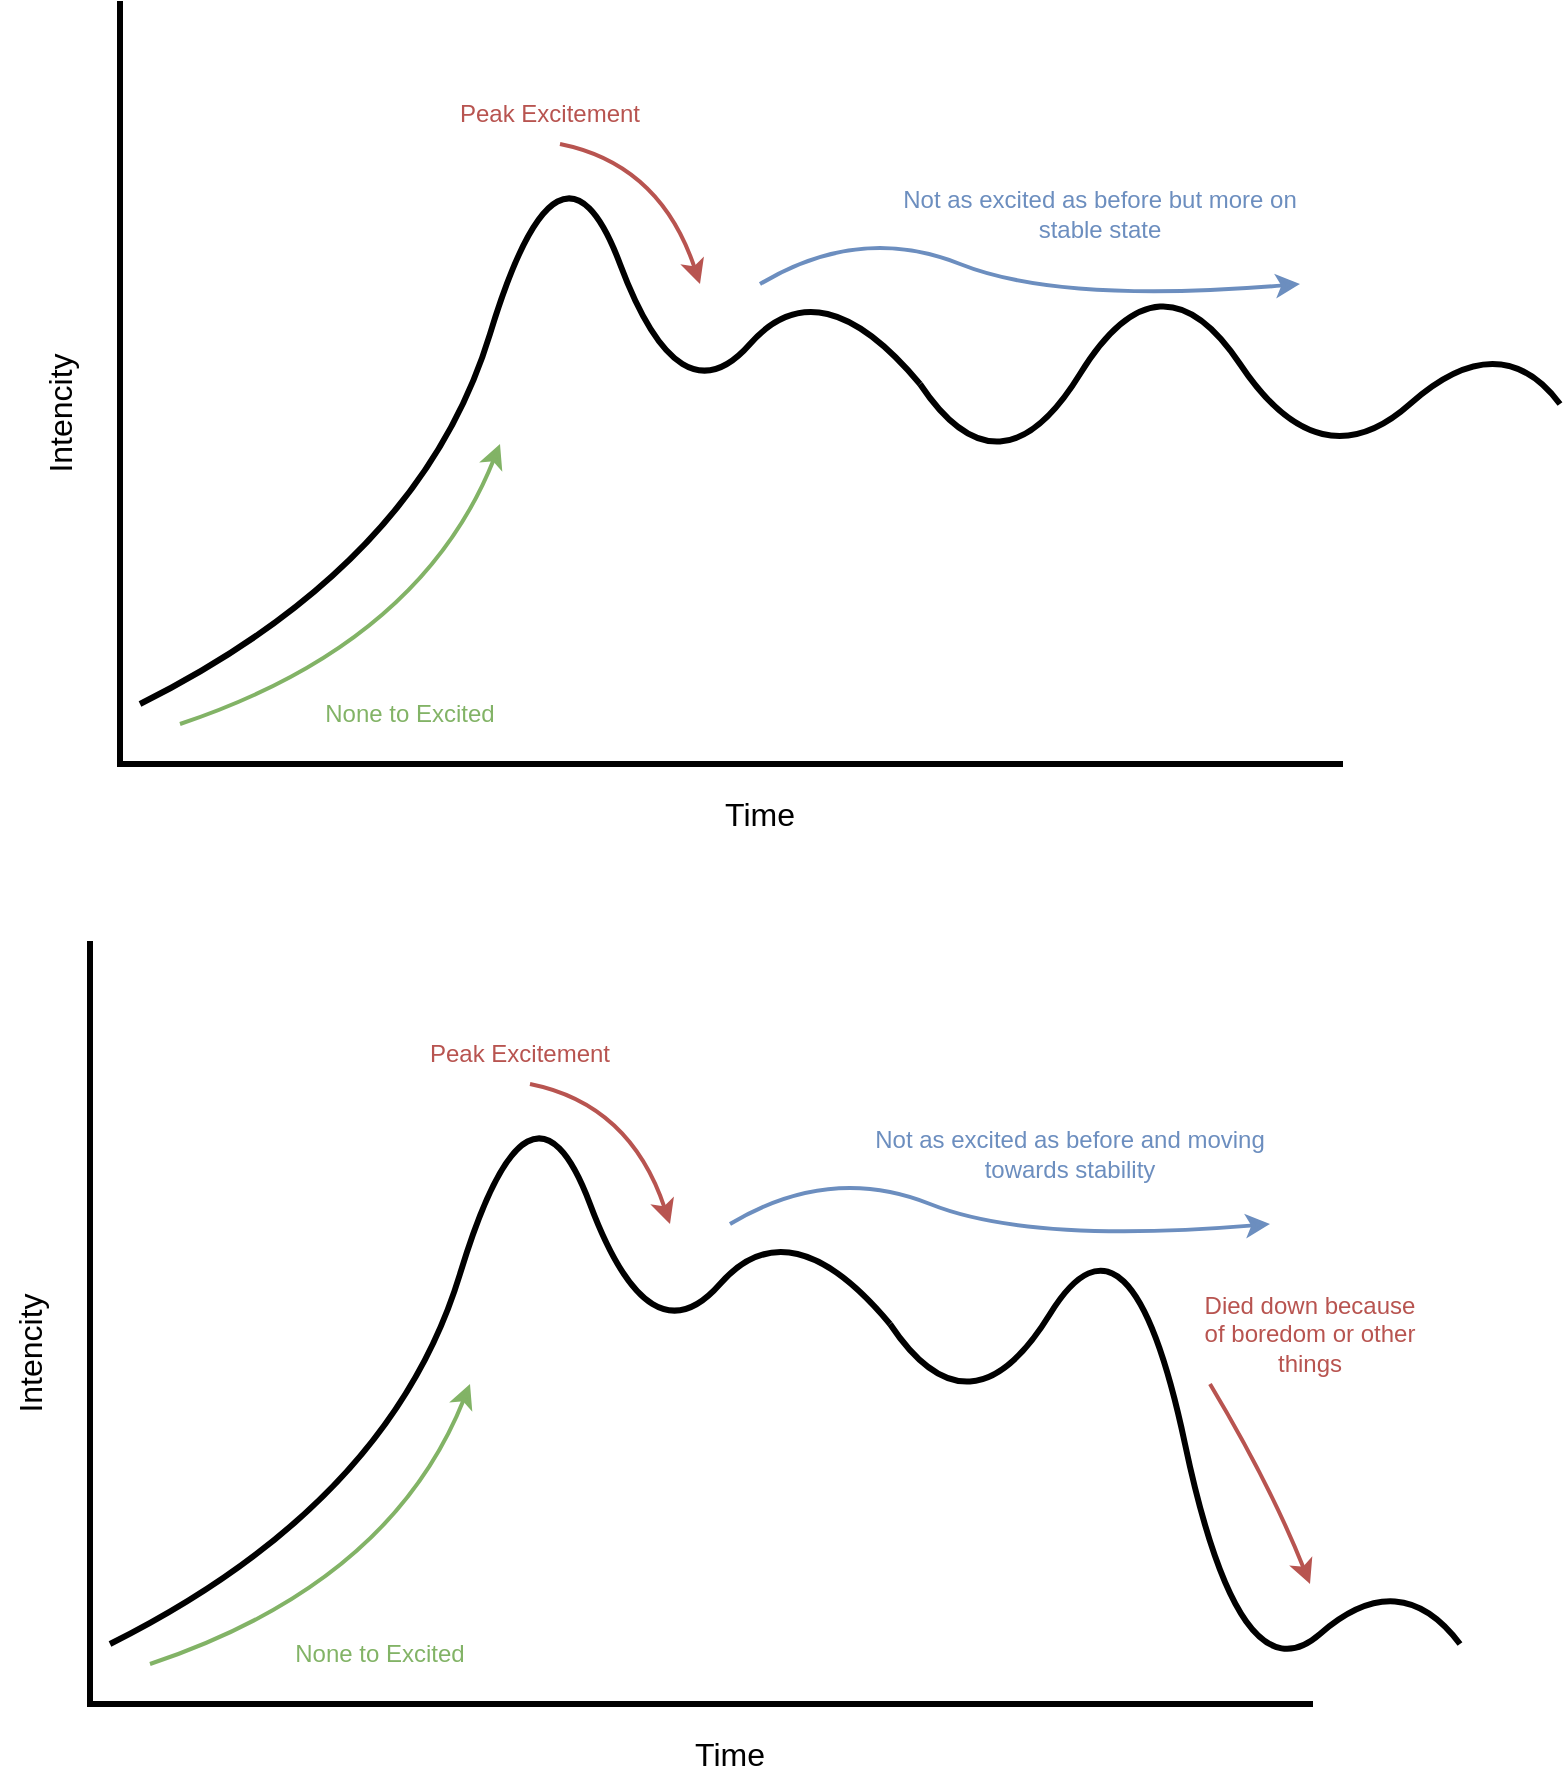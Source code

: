 <mxfile>
    <diagram name="Page-1" id="TzEpEeBrIA08EEmUQ2dB">
        <mxGraphModel dx="984" dy="608" grid="1" gridSize="10" guides="1" tooltips="1" connect="1" arrows="1" fold="1" page="1" pageScale="1" pageWidth="850" pageHeight="1100" math="0" shadow="0">
            <root>
                <mxCell id="0"/>
                <mxCell id="1" parent="0"/>
                <mxCell id="2" value="" style="group" vertex="1" connectable="0" parent="1">
                    <mxGeometry x="85" y="130" width="735" height="420" as="geometry"/>
                </mxCell>
                <mxCell id="XNA1i9_4RBpdtAjRztWk-2" value="" style="shape=partialRectangle;whiteSpace=wrap;html=1;bottom=1;right=0;left=1;top=0;fillColor=none;routingCenterX=-0.5;strokeWidth=3;movable=1;resizable=1;rotatable=1;deletable=1;editable=1;locked=0;connectable=1;" parent="2" vertex="1">
                    <mxGeometry x="45" width="610" height="380" as="geometry"/>
                </mxCell>
                <mxCell id="XNA1i9_4RBpdtAjRztWk-3" value="" style="curved=1;endArrow=none;html=1;rounded=0;strokeWidth=3;endFill=0;" parent="2" edge="1">
                    <mxGeometry width="50" height="50" relative="1" as="geometry">
                        <mxPoint x="55" y="350" as="sourcePoint"/>
                        <mxPoint x="445" y="190" as="targetPoint"/>
                        <Array as="points">
                            <mxPoint x="195" y="280"/>
                            <mxPoint x="265" y="50"/>
                            <mxPoint x="325" y="210"/>
                            <mxPoint x="395" y="130"/>
                        </Array>
                    </mxGeometry>
                </mxCell>
                <mxCell id="XNA1i9_4RBpdtAjRztWk-4" value="" style="curved=1;endArrow=none;html=1;rounded=0;strokeWidth=3;endFill=0;" parent="2" edge="1">
                    <mxGeometry width="50" height="50" relative="1" as="geometry">
                        <mxPoint x="445" y="190" as="sourcePoint"/>
                        <mxPoint x="765" y="200" as="targetPoint"/>
                        <Array as="points">
                            <mxPoint x="485" y="250"/>
                            <mxPoint x="565" y="120"/>
                            <mxPoint x="645" y="240"/>
                            <mxPoint x="735" y="160"/>
                        </Array>
                    </mxGeometry>
                </mxCell>
                <mxCell id="XNA1i9_4RBpdtAjRztWk-5" value="" style="curved=1;endArrow=classic;html=1;rounded=0;strokeWidth=2;endFill=1;fillColor=#d5e8d4;strokeColor=#82b366;" parent="2" edge="1">
                    <mxGeometry width="50" height="50" relative="1" as="geometry">
                        <mxPoint x="75" y="360" as="sourcePoint"/>
                        <mxPoint x="235" y="220" as="targetPoint"/>
                        <Array as="points">
                            <mxPoint x="195" y="320"/>
                        </Array>
                    </mxGeometry>
                </mxCell>
                <mxCell id="XNA1i9_4RBpdtAjRztWk-6" value="" style="curved=1;endArrow=classic;html=1;rounded=0;strokeWidth=2;endFill=1;fillColor=#f8cecc;strokeColor=#b85450;" parent="2" edge="1">
                    <mxGeometry width="50" height="50" relative="1" as="geometry">
                        <mxPoint x="265" y="70" as="sourcePoint"/>
                        <mxPoint x="335" y="140" as="targetPoint"/>
                        <Array as="points">
                            <mxPoint x="315" y="80"/>
                        </Array>
                    </mxGeometry>
                </mxCell>
                <mxCell id="XNA1i9_4RBpdtAjRztWk-7" value="" style="curved=1;endArrow=classic;html=1;rounded=0;strokeWidth=2;endFill=1;fillColor=#dae8fc;strokeColor=#6c8ebf;" parent="2" edge="1">
                    <mxGeometry width="50" height="50" relative="1" as="geometry">
                        <mxPoint x="365" y="140" as="sourcePoint"/>
                        <mxPoint x="635" y="140" as="targetPoint"/>
                        <Array as="points">
                            <mxPoint x="415" y="110"/>
                            <mxPoint x="515" y="150"/>
                        </Array>
                    </mxGeometry>
                </mxCell>
                <mxCell id="XNA1i9_4RBpdtAjRztWk-8" value="None to Excited" style="text;html=1;align=center;verticalAlign=middle;whiteSpace=wrap;rounded=0;fontColor=#82B366;" parent="2" vertex="1">
                    <mxGeometry x="145" y="340" width="90" height="30" as="geometry"/>
                </mxCell>
                <mxCell id="XNA1i9_4RBpdtAjRztWk-9" value="Peak Excitement" style="text;html=1;align=center;verticalAlign=middle;whiteSpace=wrap;rounded=0;fontColor=#B85450;" parent="2" vertex="1">
                    <mxGeometry x="205" y="40" width="110" height="30" as="geometry"/>
                </mxCell>
                <mxCell id="XNA1i9_4RBpdtAjRztWk-10" value="Not as excited as before but more on stable state" style="text;html=1;align=center;verticalAlign=middle;whiteSpace=wrap;rounded=0;fontColor=#6C8EBF;" parent="2" vertex="1">
                    <mxGeometry x="425" y="90" width="220" height="30" as="geometry"/>
                </mxCell>
                <mxCell id="XNA1i9_4RBpdtAjRztWk-14" value="Time" style="text;html=1;align=center;verticalAlign=middle;whiteSpace=wrap;rounded=0;fontSize=16;" parent="2" vertex="1">
                    <mxGeometry x="335" y="390" width="60" height="30" as="geometry"/>
                </mxCell>
                <mxCell id="XNA1i9_4RBpdtAjRztWk-15" value="Intencity" style="text;align=center;verticalAlign=middle;rounded=0;fontSize=16;rotation=-90;html=1;spacing=4;" parent="2" vertex="1">
                    <mxGeometry x="-15" y="190" width="60" height="30" as="geometry"/>
                </mxCell>
                <mxCell id="21" value="" style="group" vertex="1" connectable="0" parent="1">
                    <mxGeometry x="70" y="600" width="710" height="420" as="geometry"/>
                </mxCell>
                <mxCell id="4" value="" style="shape=partialRectangle;whiteSpace=wrap;html=1;bottom=1;right=0;left=1;top=0;fillColor=none;routingCenterX=-0.5;strokeWidth=3;movable=0;resizable=0;rotatable=0;deletable=0;editable=0;locked=0;connectable=0;" vertex="1" parent="21">
                    <mxGeometry x="45" width="610" height="380" as="geometry"/>
                </mxCell>
                <mxCell id="5" value="" style="curved=1;endArrow=none;html=1;rounded=0;strokeWidth=3;endFill=0;" edge="1" parent="21">
                    <mxGeometry width="50" height="50" relative="1" as="geometry">
                        <mxPoint x="55" y="350" as="sourcePoint"/>
                        <mxPoint x="445" y="190" as="targetPoint"/>
                        <Array as="points">
                            <mxPoint x="195" y="280"/>
                            <mxPoint x="265" y="50"/>
                            <mxPoint x="325" y="210"/>
                            <mxPoint x="395" y="130"/>
                        </Array>
                    </mxGeometry>
                </mxCell>
                <mxCell id="6" value="" style="curved=1;endArrow=none;html=1;rounded=0;strokeWidth=3;endFill=0;" edge="1" parent="21">
                    <mxGeometry width="50" height="50" relative="1" as="geometry">
                        <mxPoint x="445" y="190" as="sourcePoint"/>
                        <mxPoint x="730" y="350" as="targetPoint"/>
                        <Array as="points">
                            <mxPoint x="485" y="250"/>
                            <mxPoint x="565" y="120"/>
                            <mxPoint x="620" y="380"/>
                            <mxPoint x="700" y="310"/>
                        </Array>
                    </mxGeometry>
                </mxCell>
                <mxCell id="7" value="" style="curved=1;endArrow=classic;html=1;rounded=0;strokeWidth=2;endFill=1;fillColor=#d5e8d4;strokeColor=#82b366;" edge="1" parent="21">
                    <mxGeometry width="50" height="50" relative="1" as="geometry">
                        <mxPoint x="75" y="360" as="sourcePoint"/>
                        <mxPoint x="235" y="220" as="targetPoint"/>
                        <Array as="points">
                            <mxPoint x="195" y="320"/>
                        </Array>
                    </mxGeometry>
                </mxCell>
                <mxCell id="8" value="" style="curved=1;endArrow=classic;html=1;rounded=0;strokeWidth=2;endFill=1;fillColor=#f8cecc;strokeColor=#b85450;" edge="1" parent="21">
                    <mxGeometry width="50" height="50" relative="1" as="geometry">
                        <mxPoint x="265" y="70" as="sourcePoint"/>
                        <mxPoint x="335" y="140" as="targetPoint"/>
                        <Array as="points">
                            <mxPoint x="315" y="80"/>
                        </Array>
                    </mxGeometry>
                </mxCell>
                <mxCell id="9" value="" style="curved=1;endArrow=classic;html=1;rounded=0;strokeWidth=2;endFill=1;fillColor=#dae8fc;strokeColor=#6c8ebf;" edge="1" parent="21">
                    <mxGeometry width="50" height="50" relative="1" as="geometry">
                        <mxPoint x="365" y="140" as="sourcePoint"/>
                        <mxPoint x="635" y="140" as="targetPoint"/>
                        <Array as="points">
                            <mxPoint x="415" y="110"/>
                            <mxPoint x="515" y="150"/>
                        </Array>
                    </mxGeometry>
                </mxCell>
                <mxCell id="10" value="None to Excited" style="text;html=1;align=center;verticalAlign=middle;whiteSpace=wrap;rounded=0;fontColor=#82B366;" vertex="1" parent="21">
                    <mxGeometry x="145" y="340" width="90" height="30" as="geometry"/>
                </mxCell>
                <mxCell id="11" value="Peak Excitement" style="text;html=1;align=center;verticalAlign=middle;whiteSpace=wrap;rounded=0;fontColor=#B85450;" vertex="1" parent="21">
                    <mxGeometry x="205" y="40" width="110" height="30" as="geometry"/>
                </mxCell>
                <mxCell id="12" value="Not as excited as before and moving towards stability" style="text;html=1;align=center;verticalAlign=middle;whiteSpace=wrap;rounded=0;fontColor=#6C8EBF;" vertex="1" parent="21">
                    <mxGeometry x="425" y="90" width="220" height="30" as="geometry"/>
                </mxCell>
                <mxCell id="13" value="Time" style="text;html=1;align=center;verticalAlign=middle;whiteSpace=wrap;rounded=0;fontSize=16;" vertex="1" parent="21">
                    <mxGeometry x="335" y="390" width="60" height="30" as="geometry"/>
                </mxCell>
                <mxCell id="14" value="Intencity" style="text;align=center;verticalAlign=middle;rounded=0;fontSize=16;rotation=-90;html=1;spacing=4;" vertex="1" parent="21">
                    <mxGeometry x="-15" y="190" width="60" height="30" as="geometry"/>
                </mxCell>
                <mxCell id="19" value="" style="curved=1;endArrow=classic;html=1;rounded=0;strokeWidth=2;endFill=1;fillColor=#f8cecc;strokeColor=#b85450;" edge="1" parent="21">
                    <mxGeometry width="50" height="50" relative="1" as="geometry">
                        <mxPoint x="605" y="220" as="sourcePoint"/>
                        <mxPoint x="655" y="320" as="targetPoint"/>
                        <Array as="points">
                            <mxPoint x="635" y="270"/>
                        </Array>
                    </mxGeometry>
                </mxCell>
                <mxCell id="20" value="Died down because of boredom or other things" style="text;html=1;align=center;verticalAlign=middle;whiteSpace=wrap;rounded=0;fontColor=#B85450;" vertex="1" parent="21">
                    <mxGeometry x="600" y="180" width="110" height="30" as="geometry"/>
                </mxCell>
            </root>
        </mxGraphModel>
    </diagram>
</mxfile>